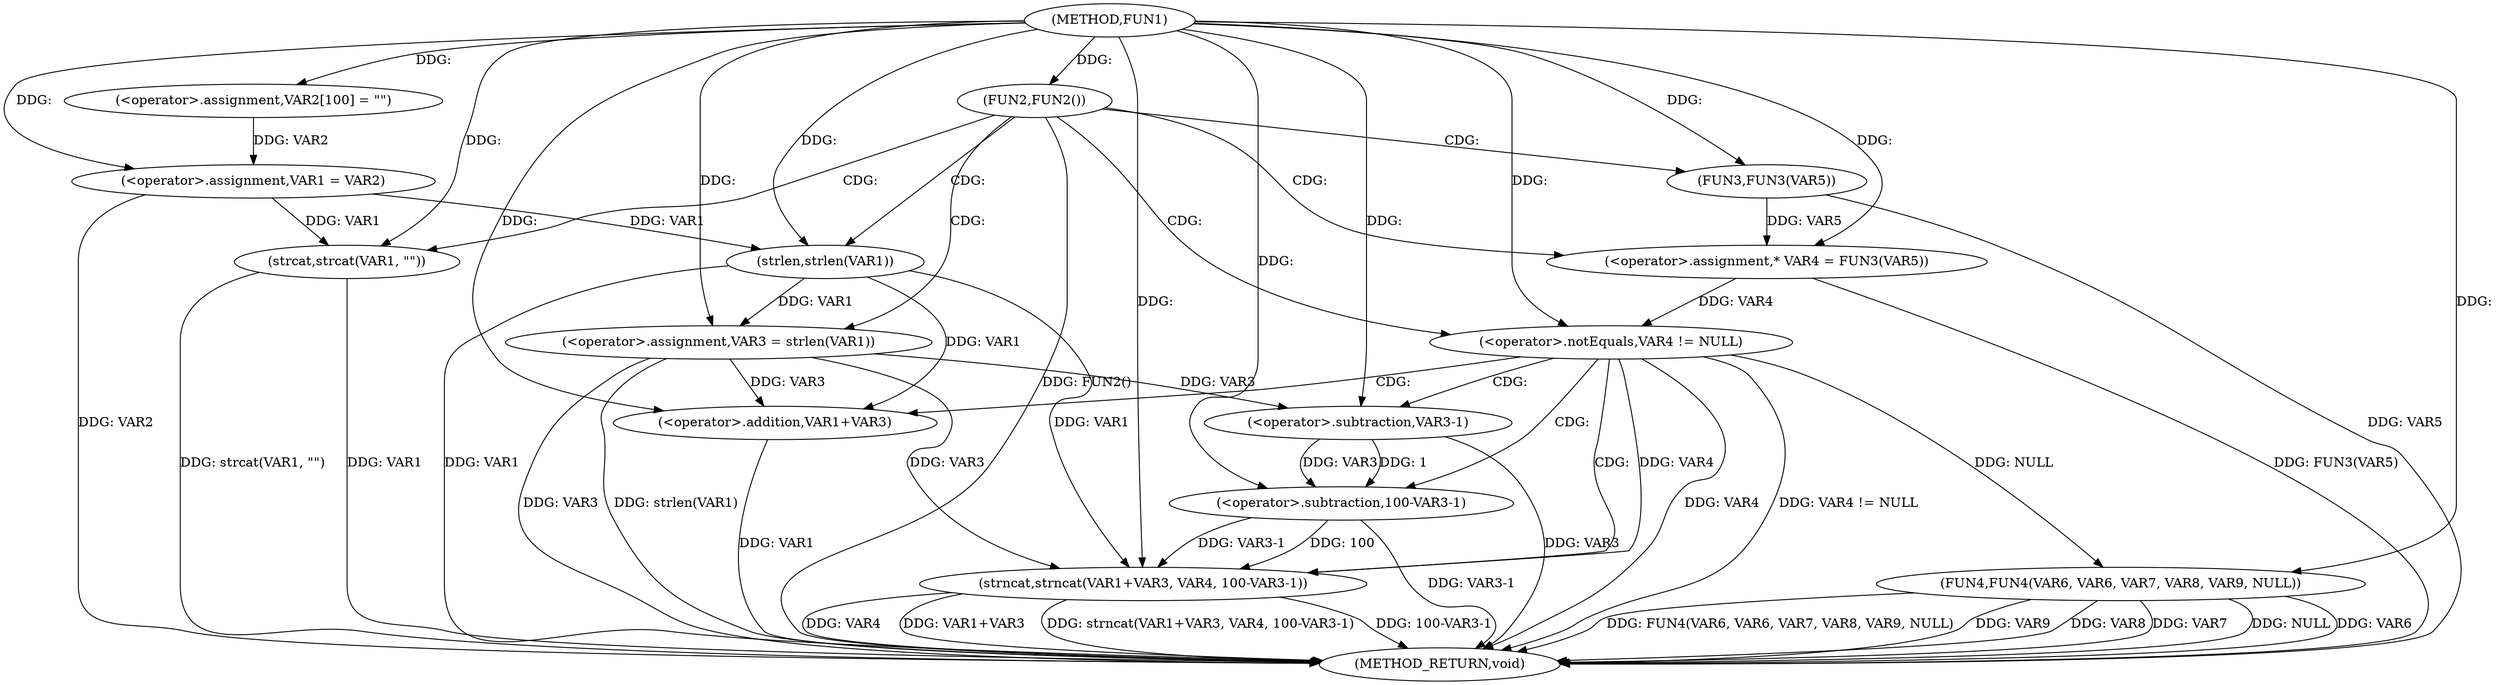 digraph FUN1 {  
"1000100" [label = "(METHOD,FUN1)" ]
"1000151" [label = "(METHOD_RETURN,void)" ]
"1000104" [label = "(<operator>.assignment,VAR2[100] = \"\")" ]
"1000107" [label = "(<operator>.assignment,VAR1 = VAR2)" ]
"1000111" [label = "(FUN2,FUN2())" ]
"1000115" [label = "(<operator>.assignment,VAR3 = strlen(VAR1))" ]
"1000117" [label = "(strlen,strlen(VAR1))" ]
"1000120" [label = "(<operator>.assignment,* VAR4 = FUN3(VAR5))" ]
"1000122" [label = "(FUN3,FUN3(VAR5))" ]
"1000125" [label = "(<operator>.notEquals,VAR4 != NULL)" ]
"1000129" [label = "(strncat,strncat(VAR1+VAR3, VAR4, 100-VAR3-1))" ]
"1000130" [label = "(<operator>.addition,VAR1+VAR3)" ]
"1000134" [label = "(<operator>.subtraction,100-VAR3-1)" ]
"1000136" [label = "(<operator>.subtraction,VAR3-1)" ]
"1000141" [label = "(strcat,strcat(VAR1, \"\"))" ]
"1000144" [label = "(FUN4,FUN4(VAR6, VAR6, VAR7, VAR8, VAR9, NULL))" ]
  "1000115" -> "1000151"  [ label = "DDG: strlen(VAR1)"] 
  "1000141" -> "1000151"  [ label = "DDG: VAR1"] 
  "1000125" -> "1000151"  [ label = "DDG: VAR4 != NULL"] 
  "1000117" -> "1000151"  [ label = "DDG: VAR1"] 
  "1000129" -> "1000151"  [ label = "DDG: VAR4"] 
  "1000144" -> "1000151"  [ label = "DDG: NULL"] 
  "1000144" -> "1000151"  [ label = "DDG: VAR6"] 
  "1000130" -> "1000151"  [ label = "DDG: VAR1"] 
  "1000129" -> "1000151"  [ label = "DDG: VAR1+VAR3"] 
  "1000125" -> "1000151"  [ label = "DDG: VAR4"] 
  "1000122" -> "1000151"  [ label = "DDG: VAR5"] 
  "1000141" -> "1000151"  [ label = "DDG: strcat(VAR1, \"\")"] 
  "1000129" -> "1000151"  [ label = "DDG: strncat(VAR1+VAR3, VAR4, 100-VAR3-1)"] 
  "1000144" -> "1000151"  [ label = "DDG: FUN4(VAR6, VAR6, VAR7, VAR8, VAR9, NULL)"] 
  "1000129" -> "1000151"  [ label = "DDG: 100-VAR3-1"] 
  "1000144" -> "1000151"  [ label = "DDG: VAR9"] 
  "1000144" -> "1000151"  [ label = "DDG: VAR8"] 
  "1000134" -> "1000151"  [ label = "DDG: VAR3-1"] 
  "1000120" -> "1000151"  [ label = "DDG: FUN3(VAR5)"] 
  "1000144" -> "1000151"  [ label = "DDG: VAR7"] 
  "1000111" -> "1000151"  [ label = "DDG: FUN2()"] 
  "1000115" -> "1000151"  [ label = "DDG: VAR3"] 
  "1000136" -> "1000151"  [ label = "DDG: VAR3"] 
  "1000107" -> "1000151"  [ label = "DDG: VAR2"] 
  "1000100" -> "1000104"  [ label = "DDG: "] 
  "1000104" -> "1000107"  [ label = "DDG: VAR2"] 
  "1000100" -> "1000107"  [ label = "DDG: "] 
  "1000100" -> "1000111"  [ label = "DDG: "] 
  "1000117" -> "1000115"  [ label = "DDG: VAR1"] 
  "1000100" -> "1000115"  [ label = "DDG: "] 
  "1000107" -> "1000117"  [ label = "DDG: VAR1"] 
  "1000100" -> "1000117"  [ label = "DDG: "] 
  "1000122" -> "1000120"  [ label = "DDG: VAR5"] 
  "1000100" -> "1000120"  [ label = "DDG: "] 
  "1000100" -> "1000122"  [ label = "DDG: "] 
  "1000120" -> "1000125"  [ label = "DDG: VAR4"] 
  "1000100" -> "1000125"  [ label = "DDG: "] 
  "1000117" -> "1000129"  [ label = "DDG: VAR1"] 
  "1000100" -> "1000129"  [ label = "DDG: "] 
  "1000115" -> "1000129"  [ label = "DDG: VAR3"] 
  "1000117" -> "1000130"  [ label = "DDG: VAR1"] 
  "1000100" -> "1000130"  [ label = "DDG: "] 
  "1000115" -> "1000130"  [ label = "DDG: VAR3"] 
  "1000125" -> "1000129"  [ label = "DDG: VAR4"] 
  "1000134" -> "1000129"  [ label = "DDG: 100"] 
  "1000134" -> "1000129"  [ label = "DDG: VAR3-1"] 
  "1000100" -> "1000134"  [ label = "DDG: "] 
  "1000136" -> "1000134"  [ label = "DDG: VAR3"] 
  "1000136" -> "1000134"  [ label = "DDG: 1"] 
  "1000100" -> "1000136"  [ label = "DDG: "] 
  "1000115" -> "1000136"  [ label = "DDG: VAR3"] 
  "1000107" -> "1000141"  [ label = "DDG: VAR1"] 
  "1000100" -> "1000141"  [ label = "DDG: "] 
  "1000100" -> "1000144"  [ label = "DDG: "] 
  "1000125" -> "1000144"  [ label = "DDG: NULL"] 
  "1000111" -> "1000125"  [ label = "CDG: "] 
  "1000111" -> "1000120"  [ label = "CDG: "] 
  "1000111" -> "1000117"  [ label = "CDG: "] 
  "1000111" -> "1000141"  [ label = "CDG: "] 
  "1000111" -> "1000115"  [ label = "CDG: "] 
  "1000111" -> "1000122"  [ label = "CDG: "] 
  "1000125" -> "1000129"  [ label = "CDG: "] 
  "1000125" -> "1000130"  [ label = "CDG: "] 
  "1000125" -> "1000136"  [ label = "CDG: "] 
  "1000125" -> "1000134"  [ label = "CDG: "] 
}

